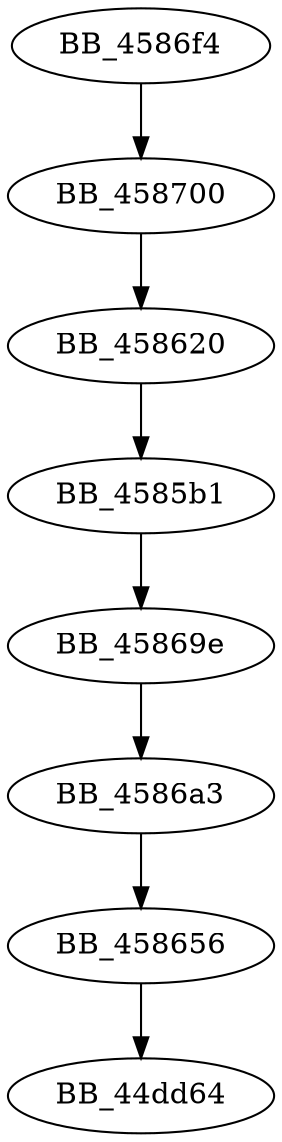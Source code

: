 DiGraph sub_4586F4{
BB_4585b1->BB_45869e
BB_458620->BB_4585b1
BB_458656->BB_44dd64
BB_45869e->BB_4586a3
BB_4586a3->BB_458656
BB_4586f4->BB_458700
BB_458700->BB_458620
}

